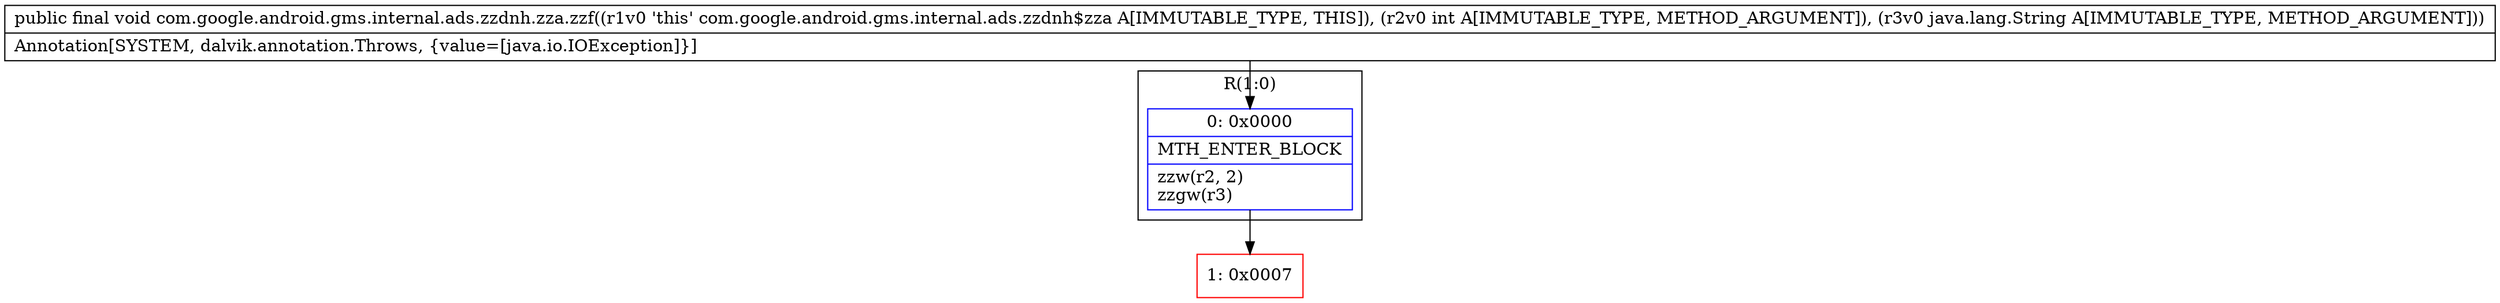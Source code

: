 digraph "CFG forcom.google.android.gms.internal.ads.zzdnh.zza.zzf(ILjava\/lang\/String;)V" {
subgraph cluster_Region_124127090 {
label = "R(1:0)";
node [shape=record,color=blue];
Node_0 [shape=record,label="{0\:\ 0x0000|MTH_ENTER_BLOCK\l|zzw(r2, 2)\lzzgw(r3)\l}"];
}
Node_1 [shape=record,color=red,label="{1\:\ 0x0007}"];
MethodNode[shape=record,label="{public final void com.google.android.gms.internal.ads.zzdnh.zza.zzf((r1v0 'this' com.google.android.gms.internal.ads.zzdnh$zza A[IMMUTABLE_TYPE, THIS]), (r2v0 int A[IMMUTABLE_TYPE, METHOD_ARGUMENT]), (r3v0 java.lang.String A[IMMUTABLE_TYPE, METHOD_ARGUMENT]))  | Annotation[SYSTEM, dalvik.annotation.Throws, \{value=[java.io.IOException]\}]\l}"];
MethodNode -> Node_0;
Node_0 -> Node_1;
}

